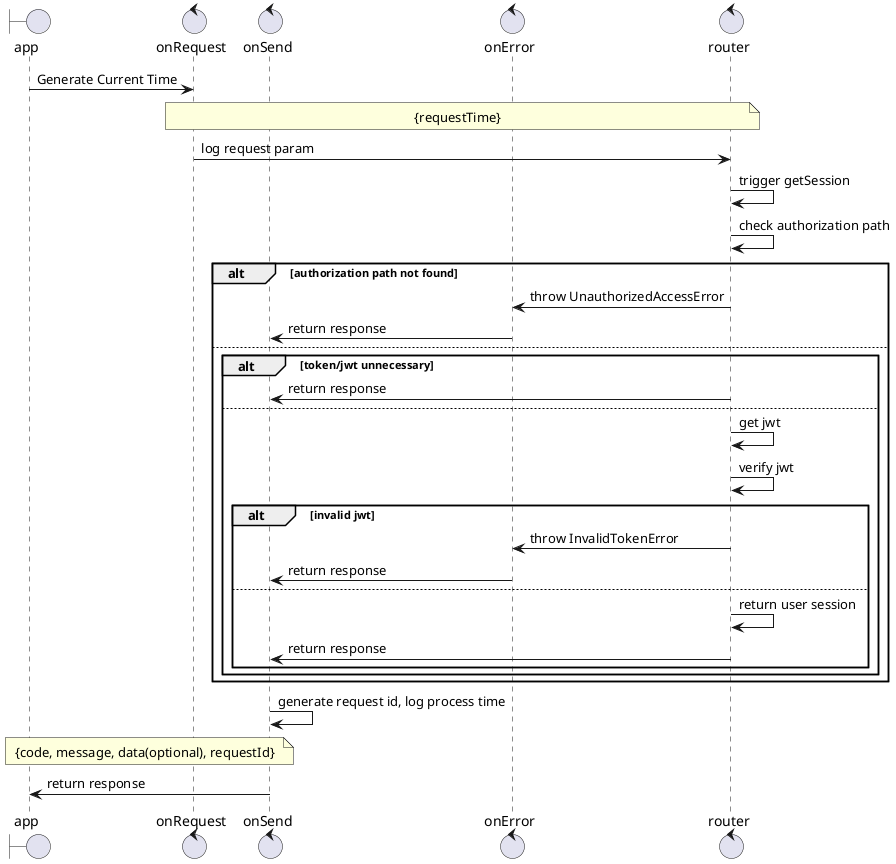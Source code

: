@startuml Before Services
Boundary app
control onRequest
control onSend
control onError
control router

app -> onRequest: Generate Current Time
note over onRequest, router: {requestTime}

onRequest -> router: log request param
router -> router: trigger getSession
router -> router: check authorization path

alt authorization path not found
    router -> onError: throw UnauthorizedAccessError
    onError -> onSend: return response
    else
        alt token/jwt unnecessary
            router -> onSend: return response
        else
            router -> router: get jwt
            router -> router: verify jwt
        alt invalid jwt
            router -> onError: throw InvalidTokenError
            onError -> onSend: return response
        else
            router -> router: return user session
            router -> onSend: return response
        end
    end
end

onSend -> onSend: generate request id, log process time
note over onSend, app: {code, message, data(optional), requestId}
onSend -> app: return response
@enduml